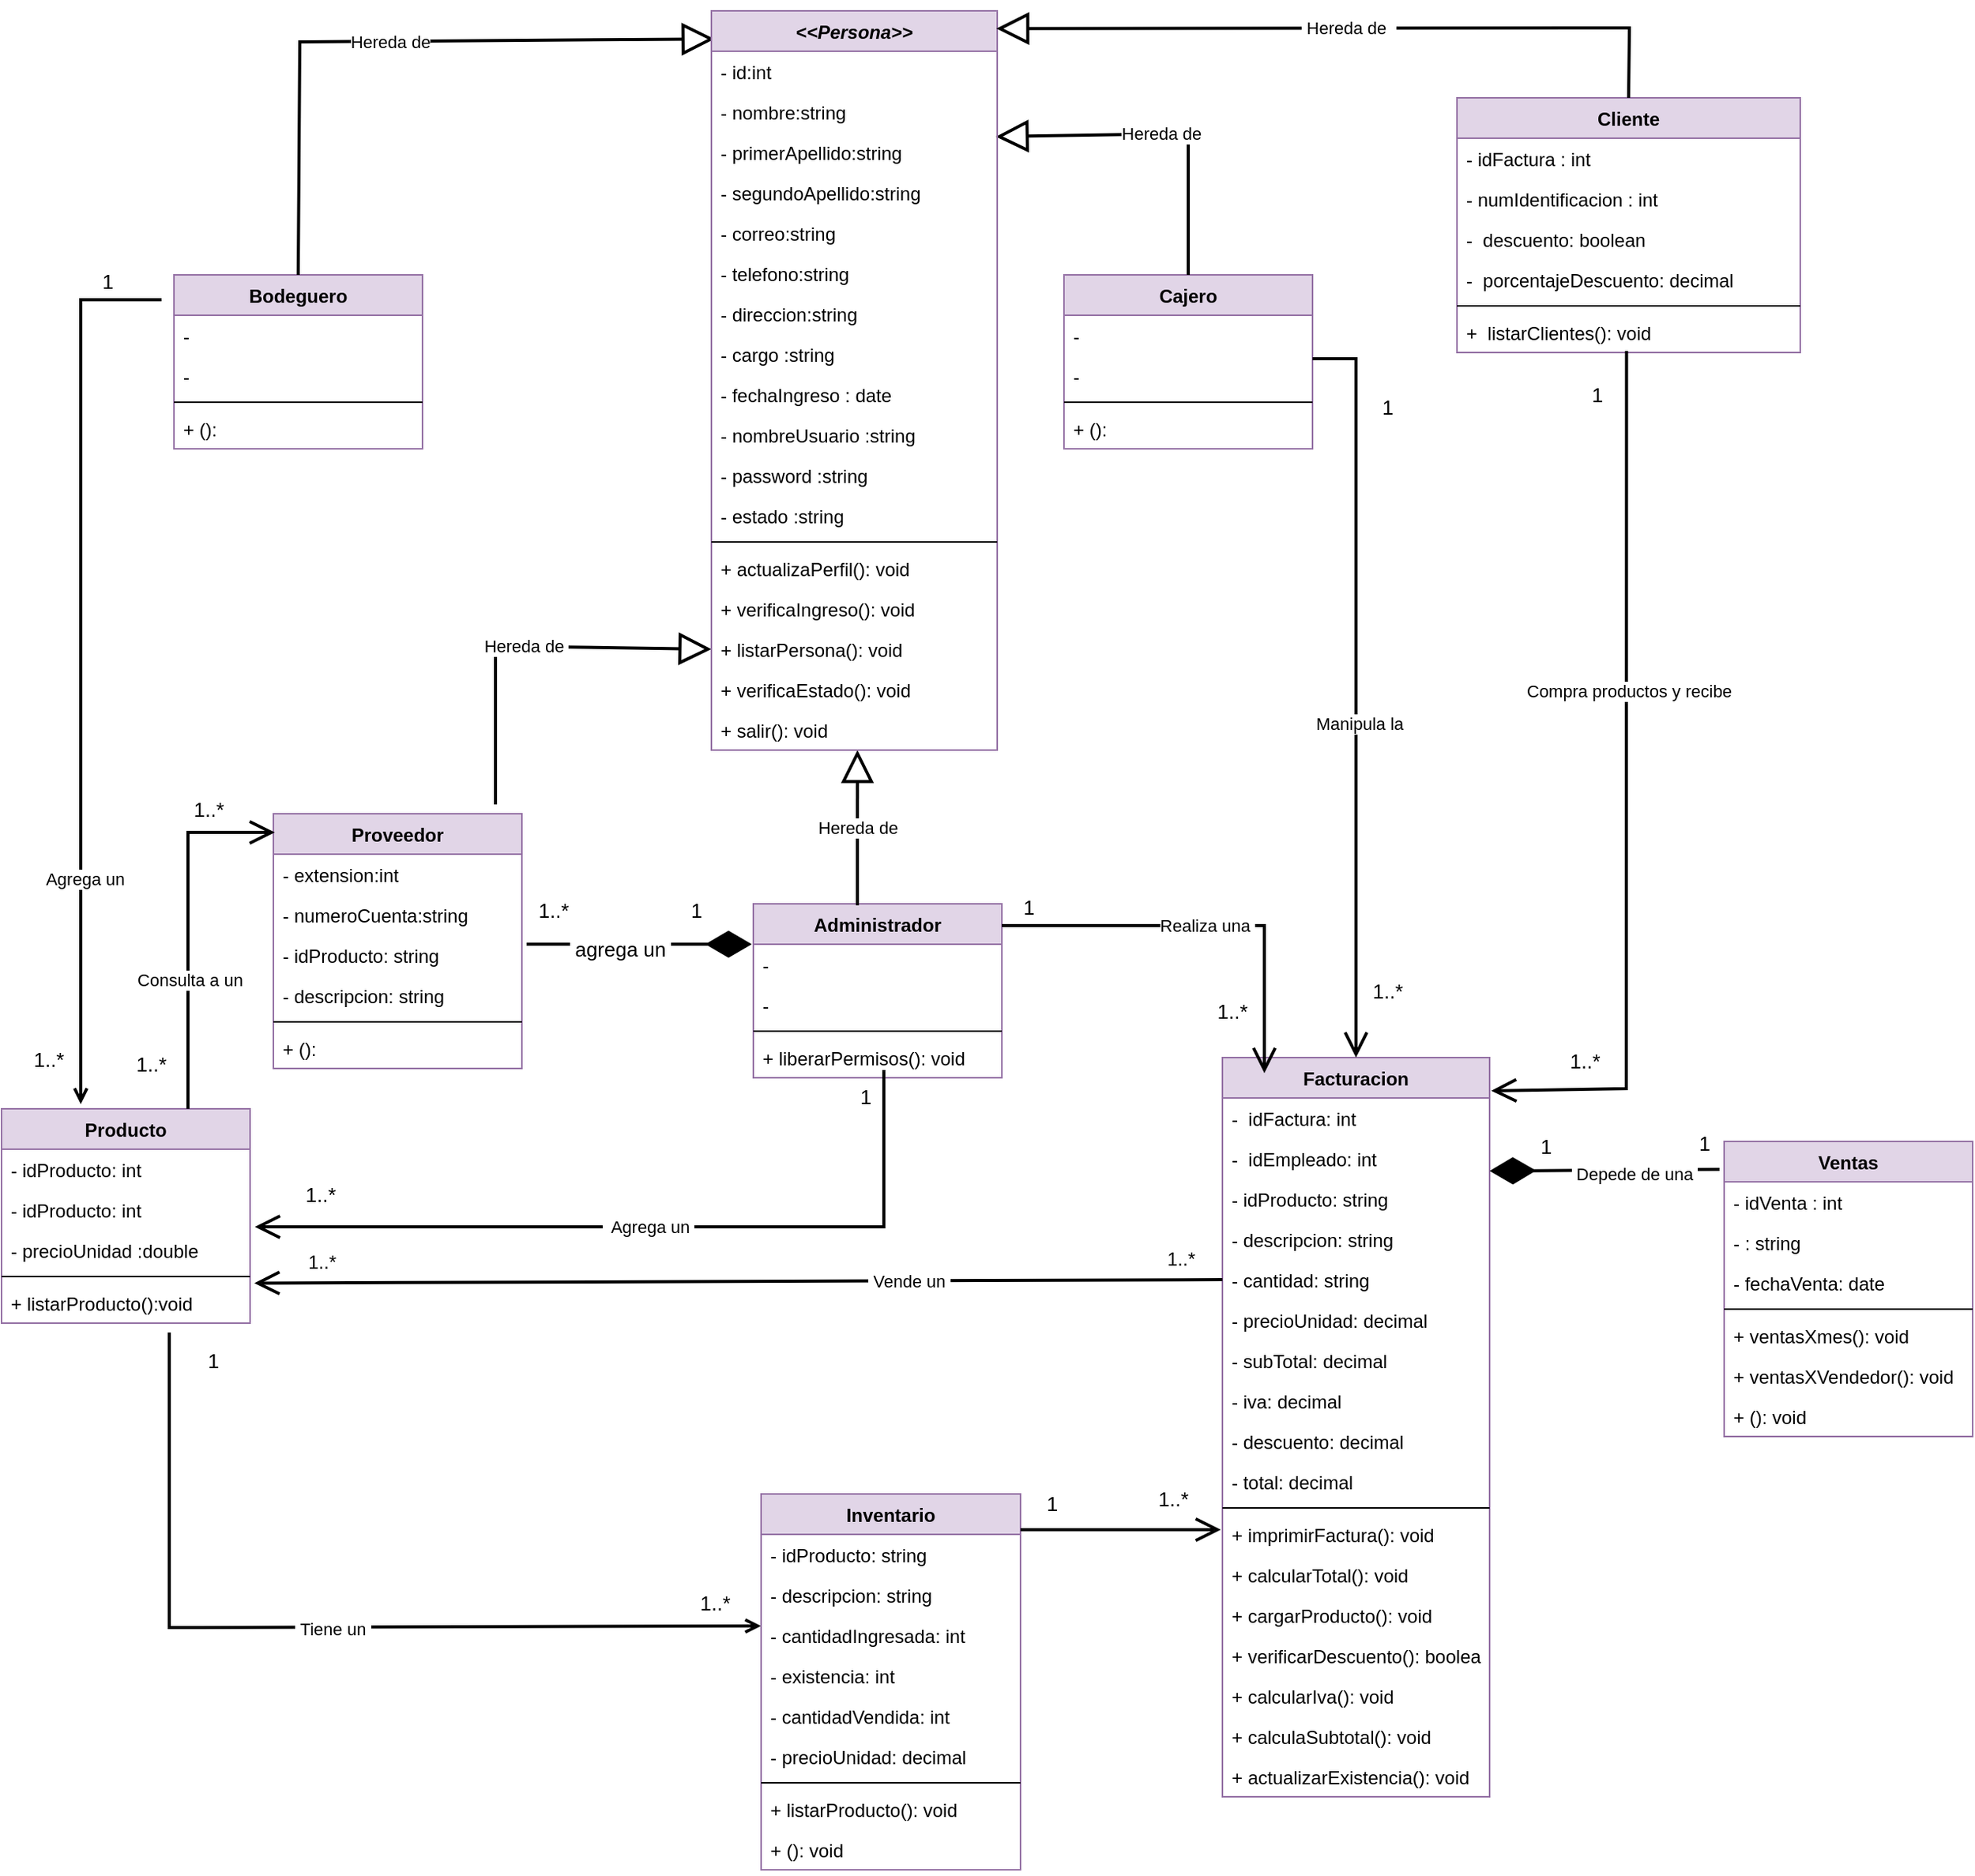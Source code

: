 <mxfile version="16.5.1" type="device"><diagram id="FFH3r1vvL4iTGyfPslKq" name="Página-1"><mxGraphModel dx="1902" dy="865" grid="0" gridSize="10" guides="1" tooltips="1" connect="1" arrows="1" fold="1" page="0" pageScale="1" pageWidth="827" pageHeight="1169" math="0" shadow="0"><root><mxCell id="0"/><mxCell id="1" parent="0"/><mxCell id="gXHz3X3DyjCWjIOS8Pkx-8" value="Bodeguero" style="swimlane;fontStyle=1;align=center;verticalAlign=top;childLayout=stackLayout;horizontal=1;startSize=26;horizontalStack=0;resizeParent=1;resizeParentMax=0;resizeLast=0;collapsible=1;marginBottom=0;fillColor=#e1d5e7;strokeColor=#9673a6;" parent="1" vertex="1"><mxGeometry x="-334" y="423" width="160" height="112" as="geometry"/></mxCell><mxCell id="gXHz3X3DyjCWjIOS8Pkx-9" value="- " style="text;strokeColor=none;fillColor=none;align=left;verticalAlign=top;spacingLeft=4;spacingRight=4;overflow=hidden;rotatable=0;points=[[0,0.5],[1,0.5]];portConstraint=eastwest;" parent="gXHz3X3DyjCWjIOS8Pkx-8" vertex="1"><mxGeometry y="26" width="160" height="26" as="geometry"/></mxCell><mxCell id="gXHz3X3DyjCWjIOS8Pkx-10" value="- " style="text;strokeColor=none;fillColor=none;align=left;verticalAlign=top;spacingLeft=4;spacingRight=4;overflow=hidden;rotatable=0;points=[[0,0.5],[1,0.5]];portConstraint=eastwest;" parent="gXHz3X3DyjCWjIOS8Pkx-8" vertex="1"><mxGeometry y="52" width="160" height="26" as="geometry"/></mxCell><mxCell id="gXHz3X3DyjCWjIOS8Pkx-13" value="" style="line;strokeWidth=1;fillColor=none;align=left;verticalAlign=middle;spacingTop=-1;spacingLeft=3;spacingRight=3;rotatable=0;labelPosition=right;points=[];portConstraint=eastwest;" parent="gXHz3X3DyjCWjIOS8Pkx-8" vertex="1"><mxGeometry y="78" width="160" height="8" as="geometry"/></mxCell><mxCell id="gXHz3X3DyjCWjIOS8Pkx-14" value="+ (): " style="text;strokeColor=none;fillColor=none;align=left;verticalAlign=top;spacingLeft=4;spacingRight=4;overflow=hidden;rotatable=0;points=[[0,0.5],[1,0.5]];portConstraint=eastwest;" parent="gXHz3X3DyjCWjIOS8Pkx-8" vertex="1"><mxGeometry y="86" width="160" height="26" as="geometry"/></mxCell><mxCell id="gXHz3X3DyjCWjIOS8Pkx-15" value="Administrador" style="swimlane;fontStyle=1;align=center;verticalAlign=top;childLayout=stackLayout;horizontal=1;startSize=26;horizontalStack=0;resizeParent=1;resizeParentMax=0;resizeLast=0;collapsible=1;marginBottom=0;fillColor=#e1d5e7;strokeColor=#9673a6;" parent="1" vertex="1"><mxGeometry x="39" y="828" width="160" height="112" as="geometry"/></mxCell><mxCell id="gXHz3X3DyjCWjIOS8Pkx-16" value="- " style="text;strokeColor=none;fillColor=none;align=left;verticalAlign=top;spacingLeft=4;spacingRight=4;overflow=hidden;rotatable=0;points=[[0,0.5],[1,0.5]];portConstraint=eastwest;" parent="gXHz3X3DyjCWjIOS8Pkx-15" vertex="1"><mxGeometry y="26" width="160" height="26" as="geometry"/></mxCell><mxCell id="gXHz3X3DyjCWjIOS8Pkx-17" value="- " style="text;strokeColor=none;fillColor=none;align=left;verticalAlign=top;spacingLeft=4;spacingRight=4;overflow=hidden;rotatable=0;points=[[0,0.5],[1,0.5]];portConstraint=eastwest;" parent="gXHz3X3DyjCWjIOS8Pkx-15" vertex="1"><mxGeometry y="52" width="160" height="26" as="geometry"/></mxCell><mxCell id="gXHz3X3DyjCWjIOS8Pkx-20" value="" style="line;strokeWidth=1;fillColor=none;align=left;verticalAlign=middle;spacingTop=-1;spacingLeft=3;spacingRight=3;rotatable=0;labelPosition=right;points=[];portConstraint=eastwest;" parent="gXHz3X3DyjCWjIOS8Pkx-15" vertex="1"><mxGeometry y="78" width="160" height="8" as="geometry"/></mxCell><mxCell id="gXHz3X3DyjCWjIOS8Pkx-96" value="+ liberarPermisos(): void" style="text;strokeColor=none;fillColor=none;align=left;verticalAlign=top;spacingLeft=4;spacingRight=4;overflow=hidden;rotatable=0;points=[[0,0.5],[1,0.5]];portConstraint=eastwest;" parent="gXHz3X3DyjCWjIOS8Pkx-15" vertex="1"><mxGeometry y="86" width="160" height="26" as="geometry"/></mxCell><mxCell id="gXHz3X3DyjCWjIOS8Pkx-22" value="Cajero" style="swimlane;fontStyle=1;align=center;verticalAlign=top;childLayout=stackLayout;horizontal=1;startSize=26;horizontalStack=0;resizeParent=1;resizeParentMax=0;resizeLast=0;collapsible=1;marginBottom=0;fillColor=#e1d5e7;strokeColor=#9673a6;" parent="1" vertex="1"><mxGeometry x="239" y="423" width="160" height="112" as="geometry"/></mxCell><mxCell id="gXHz3X3DyjCWjIOS8Pkx-23" value="- " style="text;strokeColor=none;fillColor=none;align=left;verticalAlign=top;spacingLeft=4;spacingRight=4;overflow=hidden;rotatable=0;points=[[0,0.5],[1,0.5]];portConstraint=eastwest;" parent="gXHz3X3DyjCWjIOS8Pkx-22" vertex="1"><mxGeometry y="26" width="160" height="26" as="geometry"/></mxCell><mxCell id="gXHz3X3DyjCWjIOS8Pkx-24" value="- " style="text;strokeColor=none;fillColor=none;align=left;verticalAlign=top;spacingLeft=4;spacingRight=4;overflow=hidden;rotatable=0;points=[[0,0.5],[1,0.5]];portConstraint=eastwest;" parent="gXHz3X3DyjCWjIOS8Pkx-22" vertex="1"><mxGeometry y="52" width="160" height="26" as="geometry"/></mxCell><mxCell id="gXHz3X3DyjCWjIOS8Pkx-27" value="" style="line;strokeWidth=1;fillColor=none;align=left;verticalAlign=middle;spacingTop=-1;spacingLeft=3;spacingRight=3;rotatable=0;labelPosition=right;points=[];portConstraint=eastwest;" parent="gXHz3X3DyjCWjIOS8Pkx-22" vertex="1"><mxGeometry y="78" width="160" height="8" as="geometry"/></mxCell><mxCell id="gXHz3X3DyjCWjIOS8Pkx-28" value="+ (): " style="text;strokeColor=none;fillColor=none;align=left;verticalAlign=top;spacingLeft=4;spacingRight=4;overflow=hidden;rotatable=0;points=[[0,0.5],[1,0.5]];portConstraint=eastwest;" parent="gXHz3X3DyjCWjIOS8Pkx-22" vertex="1"><mxGeometry y="86" width="160" height="26" as="geometry"/></mxCell><mxCell id="gXHz3X3DyjCWjIOS8Pkx-29" value="Hereda de&amp;nbsp;" style="endArrow=block;endSize=16;endFill=0;html=1;rounded=0;exitX=0.5;exitY=0;exitDx=0;exitDy=0;entryX=0.995;entryY=1.115;entryDx=0;entryDy=0;entryPerimeter=0;strokeWidth=2;" parent="1" source="gXHz3X3DyjCWjIOS8Pkx-22" target="gXHz3X3DyjCWjIOS8Pkx-7" edge="1"><mxGeometry width="160" relative="1" as="geometry"><mxPoint x="341" y="523" as="sourcePoint"/><mxPoint x="501" y="523" as="targetPoint"/><Array as="points"><mxPoint x="319" y="332"/></Array></mxGeometry></mxCell><mxCell id="gXHz3X3DyjCWjIOS8Pkx-30" value="Hereda de" style="endArrow=block;endSize=16;endFill=0;html=1;rounded=0;entryX=0.011;entryY=0.038;entryDx=0;entryDy=0;entryPerimeter=0;strokeWidth=2;exitX=0.5;exitY=0;exitDx=0;exitDy=0;" parent="1" source="gXHz3X3DyjCWjIOS8Pkx-8" target="gXHz3X3DyjCWjIOS8Pkx-1" edge="1"><mxGeometry width="160" relative="1" as="geometry"><mxPoint x="-253" y="405" as="sourcePoint"/><mxPoint x="-133" y="424" as="targetPoint"/><Array as="points"><mxPoint x="-253" y="273"/></Array></mxGeometry></mxCell><mxCell id="gXHz3X3DyjCWjIOS8Pkx-31" value="Hereda de" style="endArrow=block;endSize=16;endFill=0;html=1;rounded=0;entryX=0.511;entryY=1;entryDx=0;entryDy=0;entryPerimeter=0;strokeWidth=2;" parent="1" target="gXHz3X3DyjCWjIOS8Pkx-90" edge="1"><mxGeometry width="160" relative="1" as="geometry"><mxPoint x="106" y="829" as="sourcePoint"/><mxPoint x="-49" y="973" as="targetPoint"/></mxGeometry></mxCell><mxCell id="ANuJKvQNFrQH6Ms_IV8l-5" style="edgeStyle=none;rounded=0;orthogonalLoop=1;jettySize=auto;html=1;endArrow=open;endFill=0;strokeWidth=2;" parent="1" edge="1"><mxGeometry relative="1" as="geometry"><mxPoint x="-342" y="439" as="sourcePoint"/><mxPoint x="-394" y="957" as="targetPoint"/><Array as="points"><mxPoint x="-394" y="439"/></Array></mxGeometry></mxCell><mxCell id="ANuJKvQNFrQH6Ms_IV8l-25" value="Agrega un&amp;nbsp;" style="edgeLabel;html=1;align=center;verticalAlign=middle;resizable=0;points=[];" parent="ANuJKvQNFrQH6Ms_IV8l-5" vertex="1" connectable="0"><mxGeometry x="0.495" y="4" relative="1" as="geometry"><mxPoint y="-1" as="offset"/></mxGeometry></mxCell><mxCell id="gXHz3X3DyjCWjIOS8Pkx-33" value="Producto" style="swimlane;fontStyle=1;align=center;verticalAlign=top;childLayout=stackLayout;horizontal=1;startSize=26;horizontalStack=0;resizeParent=1;resizeParentMax=0;resizeLast=0;collapsible=1;marginBottom=0;fillColor=#e1d5e7;strokeColor=#9673a6;" parent="1" vertex="1"><mxGeometry x="-445" y="960" width="160" height="138" as="geometry"/></mxCell><mxCell id="K9OTRfxEa0LPfSO1jCRC-54" value="- idProducto: int " style="text;strokeColor=none;fillColor=none;align=left;verticalAlign=top;spacingLeft=4;spacingRight=4;overflow=hidden;rotatable=0;points=[[0,0.5],[1,0.5]];portConstraint=eastwest;" parent="gXHz3X3DyjCWjIOS8Pkx-33" vertex="1"><mxGeometry y="26" width="160" height="26" as="geometry"/></mxCell><mxCell id="gXHz3X3DyjCWjIOS8Pkx-34" value="- idProducto: int " style="text;strokeColor=none;fillColor=none;align=left;verticalAlign=top;spacingLeft=4;spacingRight=4;overflow=hidden;rotatable=0;points=[[0,0.5],[1,0.5]];portConstraint=eastwest;" parent="gXHz3X3DyjCWjIOS8Pkx-33" vertex="1"><mxGeometry y="52" width="160" height="26" as="geometry"/></mxCell><mxCell id="gXHz3X3DyjCWjIOS8Pkx-35" value="- precioUnidad :double" style="text;strokeColor=none;fillColor=none;align=left;verticalAlign=top;spacingLeft=4;spacingRight=4;overflow=hidden;rotatable=0;points=[[0,0.5],[1,0.5]];portConstraint=eastwest;" parent="gXHz3X3DyjCWjIOS8Pkx-33" vertex="1"><mxGeometry y="78" width="160" height="26" as="geometry"/></mxCell><mxCell id="gXHz3X3DyjCWjIOS8Pkx-38" value="" style="line;strokeWidth=1;fillColor=none;align=left;verticalAlign=middle;spacingTop=-1;spacingLeft=3;spacingRight=3;rotatable=0;labelPosition=right;points=[];portConstraint=eastwest;" parent="gXHz3X3DyjCWjIOS8Pkx-33" vertex="1"><mxGeometry y="104" width="160" height="8" as="geometry"/></mxCell><mxCell id="gXHz3X3DyjCWjIOS8Pkx-39" value="+ listarProducto():void " style="text;strokeColor=none;fillColor=none;align=left;verticalAlign=top;spacingLeft=4;spacingRight=4;overflow=hidden;rotatable=0;points=[[0,0.5],[1,0.5]];portConstraint=eastwest;" parent="gXHz3X3DyjCWjIOS8Pkx-33" vertex="1"><mxGeometry y="112" width="160" height="26" as="geometry"/></mxCell><mxCell id="ANuJKvQNFrQH6Ms_IV8l-11" style="edgeStyle=none;rounded=0;orthogonalLoop=1;jettySize=auto;html=1;entryX=0;entryY=0.269;entryDx=0;entryDy=0;entryPerimeter=0;endArrow=open;endFill=0;strokeWidth=2;exitX=0.675;exitY=1.231;exitDx=0;exitDy=0;exitPerimeter=0;" parent="1" source="gXHz3X3DyjCWjIOS8Pkx-39" target="gXHz3X3DyjCWjIOS8Pkx-102" edge="1"><mxGeometry relative="1" as="geometry"><mxPoint x="61" y="1276" as="sourcePoint"/><Array as="points"><mxPoint x="-337" y="1294"/></Array></mxGeometry></mxCell><mxCell id="IlcRyWEbtERgQRkye3hm-11" value="&amp;nbsp;Tiene un&amp;nbsp;" style="edgeLabel;html=1;align=center;verticalAlign=middle;resizable=0;points=[];" parent="ANuJKvQNFrQH6Ms_IV8l-11" vertex="1" connectable="0"><mxGeometry x="0.032" y="-1" relative="1" as="geometry"><mxPoint as="offset"/></mxGeometry></mxCell><mxCell id="gXHz3X3DyjCWjIOS8Pkx-68" value="Inventario" style="swimlane;fontStyle=1;align=center;verticalAlign=top;childLayout=stackLayout;horizontal=1;startSize=26;horizontalStack=0;resizeParent=1;resizeParentMax=0;resizeLast=0;collapsible=1;marginBottom=0;fillColor=#e1d5e7;strokeColor=#9673a6;" parent="1" vertex="1"><mxGeometry x="44" y="1208" width="167" height="242" as="geometry"/></mxCell><mxCell id="gXHz3X3DyjCWjIOS8Pkx-69" value="- idProducto: string" style="text;strokeColor=none;fillColor=none;align=left;verticalAlign=top;spacingLeft=4;spacingRight=4;overflow=hidden;rotatable=0;points=[[0,0.5],[1,0.5]];portConstraint=eastwest;" parent="gXHz3X3DyjCWjIOS8Pkx-68" vertex="1"><mxGeometry y="26" width="167" height="26" as="geometry"/></mxCell><mxCell id="IlcRyWEbtERgQRkye3hm-8" value="- descripcion: string" style="text;strokeColor=none;fillColor=none;align=left;verticalAlign=top;spacingLeft=4;spacingRight=4;overflow=hidden;rotatable=0;points=[[0,0.5],[1,0.5]];portConstraint=eastwest;" parent="gXHz3X3DyjCWjIOS8Pkx-68" vertex="1"><mxGeometry y="52" width="167" height="26" as="geometry"/></mxCell><mxCell id="gXHz3X3DyjCWjIOS8Pkx-102" value="- cantidadIngresada: int" style="text;strokeColor=none;fillColor=none;align=left;verticalAlign=top;spacingLeft=4;spacingRight=4;overflow=hidden;rotatable=0;points=[[0,0.5],[1,0.5]];portConstraint=eastwest;" parent="gXHz3X3DyjCWjIOS8Pkx-68" vertex="1"><mxGeometry y="78" width="167" height="26" as="geometry"/></mxCell><mxCell id="IlcRyWEbtERgQRkye3hm-9" value="- existencia: int" style="text;strokeColor=none;fillColor=none;align=left;verticalAlign=top;spacingLeft=4;spacingRight=4;overflow=hidden;rotatable=0;points=[[0,0.5],[1,0.5]];portConstraint=eastwest;" parent="gXHz3X3DyjCWjIOS8Pkx-68" vertex="1"><mxGeometry y="104" width="167" height="26" as="geometry"/></mxCell><mxCell id="K9OTRfxEa0LPfSO1jCRC-49" value="- cantidadVendida: int" style="text;strokeColor=none;fillColor=none;align=left;verticalAlign=top;spacingLeft=4;spacingRight=4;overflow=hidden;rotatable=0;points=[[0,0.5],[1,0.5]];portConstraint=eastwest;" parent="gXHz3X3DyjCWjIOS8Pkx-68" vertex="1"><mxGeometry y="130" width="167" height="26" as="geometry"/></mxCell><mxCell id="gXHz3X3DyjCWjIOS8Pkx-103" value="- precioUnidad: decimal" style="text;strokeColor=none;fillColor=none;align=left;verticalAlign=top;spacingLeft=4;spacingRight=4;overflow=hidden;rotatable=0;points=[[0,0.5],[1,0.5]];portConstraint=eastwest;" parent="gXHz3X3DyjCWjIOS8Pkx-68" vertex="1"><mxGeometry y="156" width="167" height="26" as="geometry"/></mxCell><mxCell id="gXHz3X3DyjCWjIOS8Pkx-70" value="" style="line;strokeWidth=1;fillColor=none;align=left;verticalAlign=middle;spacingTop=-1;spacingLeft=3;spacingRight=3;rotatable=0;labelPosition=right;points=[];portConstraint=eastwest;" parent="gXHz3X3DyjCWjIOS8Pkx-68" vertex="1"><mxGeometry y="182" width="167" height="8" as="geometry"/></mxCell><mxCell id="Mf-s6k37m02a-WzaDtM_-4" value="+ listarProducto(): void " style="text;strokeColor=none;fillColor=none;align=left;verticalAlign=top;spacingLeft=4;spacingRight=4;overflow=hidden;rotatable=0;points=[[0,0.5],[1,0.5]];portConstraint=eastwest;" parent="gXHz3X3DyjCWjIOS8Pkx-68" vertex="1"><mxGeometry y="190" width="167" height="26" as="geometry"/></mxCell><mxCell id="gXHz3X3DyjCWjIOS8Pkx-71" value="+ (): void " style="text;strokeColor=none;fillColor=none;align=left;verticalAlign=top;spacingLeft=4;spacingRight=4;overflow=hidden;rotatable=0;points=[[0,0.5],[1,0.5]];portConstraint=eastwest;" parent="gXHz3X3DyjCWjIOS8Pkx-68" vertex="1"><mxGeometry y="216" width="167" height="26" as="geometry"/></mxCell><mxCell id="gXHz3X3DyjCWjIOS8Pkx-72" value="Facturacion" style="swimlane;fontStyle=1;align=center;verticalAlign=top;childLayout=stackLayout;horizontal=1;startSize=26;horizontalStack=0;resizeParent=1;resizeParentMax=0;resizeLast=0;collapsible=1;marginBottom=0;fillColor=#e1d5e7;strokeColor=#9673a6;" parent="1" vertex="1"><mxGeometry x="341" y="927" width="172" height="476" as="geometry"/></mxCell><mxCell id="K9OTRfxEa0LPfSO1jCRC-53" value="-  idFactura: int" style="text;strokeColor=none;fillColor=none;align=left;verticalAlign=top;spacingLeft=4;spacingRight=4;overflow=hidden;rotatable=0;points=[[0,0.5],[1,0.5]];portConstraint=eastwest;" parent="gXHz3X3DyjCWjIOS8Pkx-72" vertex="1"><mxGeometry y="26" width="172" height="26" as="geometry"/></mxCell><mxCell id="gXHz3X3DyjCWjIOS8Pkx-73" value="-  idEmpleado: int" style="text;strokeColor=none;fillColor=none;align=left;verticalAlign=top;spacingLeft=4;spacingRight=4;overflow=hidden;rotatable=0;points=[[0,0.5],[1,0.5]];portConstraint=eastwest;" parent="gXHz3X3DyjCWjIOS8Pkx-72" vertex="1"><mxGeometry y="52" width="172" height="26" as="geometry"/></mxCell><mxCell id="ANuJKvQNFrQH6Ms_IV8l-50" value="- idProducto: string" style="text;strokeColor=none;fillColor=none;align=left;verticalAlign=top;spacingLeft=4;spacingRight=4;overflow=hidden;rotatable=0;points=[[0,0.5],[1,0.5]];portConstraint=eastwest;" parent="gXHz3X3DyjCWjIOS8Pkx-72" vertex="1"><mxGeometry y="78" width="172" height="26" as="geometry"/></mxCell><mxCell id="ANuJKvQNFrQH6Ms_IV8l-51" value="- descripcion: string" style="text;strokeColor=none;fillColor=none;align=left;verticalAlign=top;spacingLeft=4;spacingRight=4;overflow=hidden;rotatable=0;points=[[0,0.5],[1,0.5]];portConstraint=eastwest;" parent="gXHz3X3DyjCWjIOS8Pkx-72" vertex="1"><mxGeometry y="104" width="172" height="26" as="geometry"/></mxCell><mxCell id="K9OTRfxEa0LPfSO1jCRC-39" value="- cantidad: string" style="text;strokeColor=none;fillColor=none;align=left;verticalAlign=top;spacingLeft=4;spacingRight=4;overflow=hidden;rotatable=0;points=[[0,0.5],[1,0.5]];portConstraint=eastwest;" parent="gXHz3X3DyjCWjIOS8Pkx-72" vertex="1"><mxGeometry y="130" width="172" height="26" as="geometry"/></mxCell><mxCell id="K9OTRfxEa0LPfSO1jCRC-48" value="- precioUnidad: decimal" style="text;strokeColor=none;fillColor=none;align=left;verticalAlign=top;spacingLeft=4;spacingRight=4;overflow=hidden;rotatable=0;points=[[0,0.5],[1,0.5]];portConstraint=eastwest;" parent="gXHz3X3DyjCWjIOS8Pkx-72" vertex="1"><mxGeometry y="156" width="172" height="26" as="geometry"/></mxCell><mxCell id="K9OTRfxEa0LPfSO1jCRC-51" value="- subTotal: decimal" style="text;strokeColor=none;fillColor=none;align=left;verticalAlign=top;spacingLeft=4;spacingRight=4;overflow=hidden;rotatable=0;points=[[0,0.5],[1,0.5]];portConstraint=eastwest;" parent="gXHz3X3DyjCWjIOS8Pkx-72" vertex="1"><mxGeometry y="182" width="172" height="26" as="geometry"/></mxCell><mxCell id="K9OTRfxEa0LPfSO1jCRC-52" value="- iva: decimal" style="text;strokeColor=none;fillColor=none;align=left;verticalAlign=top;spacingLeft=4;spacingRight=4;overflow=hidden;rotatable=0;points=[[0,0.5],[1,0.5]];portConstraint=eastwest;" parent="gXHz3X3DyjCWjIOS8Pkx-72" vertex="1"><mxGeometry y="208" width="172" height="26" as="geometry"/></mxCell><mxCell id="IlcRyWEbtERgQRkye3hm-1" value="- descuento: decimal" style="text;strokeColor=none;fillColor=none;align=left;verticalAlign=top;spacingLeft=4;spacingRight=4;overflow=hidden;rotatable=0;points=[[0,0.5],[1,0.5]];portConstraint=eastwest;" parent="gXHz3X3DyjCWjIOS8Pkx-72" vertex="1"><mxGeometry y="234" width="172" height="26" as="geometry"/></mxCell><mxCell id="K9OTRfxEa0LPfSO1jCRC-50" value="- total: decimal" style="text;strokeColor=none;fillColor=none;align=left;verticalAlign=top;spacingLeft=4;spacingRight=4;overflow=hidden;rotatable=0;points=[[0,0.5],[1,0.5]];portConstraint=eastwest;" parent="gXHz3X3DyjCWjIOS8Pkx-72" vertex="1"><mxGeometry y="260" width="172" height="26" as="geometry"/></mxCell><mxCell id="gXHz3X3DyjCWjIOS8Pkx-74" value="" style="line;strokeWidth=1;fillColor=none;align=left;verticalAlign=middle;spacingTop=-1;spacingLeft=3;spacingRight=3;rotatable=0;labelPosition=right;points=[];portConstraint=eastwest;" parent="gXHz3X3DyjCWjIOS8Pkx-72" vertex="1"><mxGeometry y="286" width="172" height="8" as="geometry"/></mxCell><mxCell id="gXHz3X3DyjCWjIOS8Pkx-75" value="+ imprimirFactura(): void" style="text;strokeColor=none;fillColor=none;align=left;verticalAlign=top;spacingLeft=4;spacingRight=4;overflow=hidden;rotatable=0;points=[[0,0.5],[1,0.5]];portConstraint=eastwest;" parent="gXHz3X3DyjCWjIOS8Pkx-72" vertex="1"><mxGeometry y="294" width="172" height="26" as="geometry"/></mxCell><mxCell id="K9OTRfxEa0LPfSO1jCRC-24" value="+ calcularTotal(): void" style="text;strokeColor=none;fillColor=none;align=left;verticalAlign=top;spacingLeft=4;spacingRight=4;overflow=hidden;rotatable=0;points=[[0,0.5],[1,0.5]];portConstraint=eastwest;" parent="gXHz3X3DyjCWjIOS8Pkx-72" vertex="1"><mxGeometry y="320" width="172" height="26" as="geometry"/></mxCell><mxCell id="K9OTRfxEa0LPfSO1jCRC-19" value="+ cargarProducto(): void" style="text;strokeColor=none;fillColor=none;align=left;verticalAlign=top;spacingLeft=4;spacingRight=4;overflow=hidden;rotatable=0;points=[[0,0.5],[1,0.5]];portConstraint=eastwest;" parent="gXHz3X3DyjCWjIOS8Pkx-72" vertex="1"><mxGeometry y="346" width="172" height="26" as="geometry"/></mxCell><mxCell id="K9OTRfxEa0LPfSO1jCRC-45" value="+ verificarDescuento(): boolean" style="text;strokeColor=none;fillColor=none;align=left;verticalAlign=top;spacingLeft=4;spacingRight=4;overflow=hidden;rotatable=0;points=[[0,0.5],[1,0.5]];portConstraint=eastwest;" parent="gXHz3X3DyjCWjIOS8Pkx-72" vertex="1"><mxGeometry y="372" width="172" height="26" as="geometry"/></mxCell><mxCell id="Mf-s6k37m02a-WzaDtM_-2" value="+ calcularIva(): void" style="text;strokeColor=none;fillColor=none;align=left;verticalAlign=top;spacingLeft=4;spacingRight=4;overflow=hidden;rotatable=0;points=[[0,0.5],[1,0.5]];portConstraint=eastwest;" parent="gXHz3X3DyjCWjIOS8Pkx-72" vertex="1"><mxGeometry y="398" width="172" height="26" as="geometry"/></mxCell><mxCell id="Mf-s6k37m02a-WzaDtM_-3" value="+ calculaSubtotal(): void" style="text;strokeColor=none;fillColor=none;align=left;verticalAlign=top;spacingLeft=4;spacingRight=4;overflow=hidden;rotatable=0;points=[[0,0.5],[1,0.5]];portConstraint=eastwest;" parent="gXHz3X3DyjCWjIOS8Pkx-72" vertex="1"><mxGeometry y="424" width="172" height="26" as="geometry"/></mxCell><mxCell id="IlcRyWEbtERgQRkye3hm-2" value="+ actualizarExistencia(): void" style="text;strokeColor=none;fillColor=none;align=left;verticalAlign=top;spacingLeft=4;spacingRight=4;overflow=hidden;rotatable=0;points=[[0,0.5],[1,0.5]];portConstraint=eastwest;" parent="gXHz3X3DyjCWjIOS8Pkx-72" vertex="1"><mxGeometry y="450" width="172" height="26" as="geometry"/></mxCell><mxCell id="gXHz3X3DyjCWjIOS8Pkx-76" value="Proveedor" style="swimlane;fontStyle=1;align=center;verticalAlign=top;childLayout=stackLayout;horizontal=1;startSize=26;horizontalStack=0;resizeParent=1;resizeParentMax=0;resizeLast=0;collapsible=1;marginBottom=0;fillColor=#e1d5e7;strokeColor=#9673a6;" parent="1" vertex="1"><mxGeometry x="-270" y="770" width="160" height="164" as="geometry"/></mxCell><mxCell id="gXHz3X3DyjCWjIOS8Pkx-93" value="- extension:int " style="text;strokeColor=none;fillColor=none;align=left;verticalAlign=top;spacingLeft=4;spacingRight=4;overflow=hidden;rotatable=0;points=[[0,0.5],[1,0.5]];portConstraint=eastwest;" parent="gXHz3X3DyjCWjIOS8Pkx-76" vertex="1"><mxGeometry y="26" width="160" height="26" as="geometry"/></mxCell><mxCell id="gXHz3X3DyjCWjIOS8Pkx-94" value="- numeroCuenta:string " style="text;strokeColor=none;fillColor=none;align=left;verticalAlign=top;spacingLeft=4;spacingRight=4;overflow=hidden;rotatable=0;points=[[0,0.5],[1,0.5]];portConstraint=eastwest;" parent="gXHz3X3DyjCWjIOS8Pkx-76" vertex="1"><mxGeometry y="52" width="160" height="26" as="geometry"/></mxCell><mxCell id="gXHz3X3DyjCWjIOS8Pkx-95" value="- idProducto: string " style="text;strokeColor=none;fillColor=none;align=left;verticalAlign=top;spacingLeft=4;spacingRight=4;overflow=hidden;rotatable=0;points=[[0,0.5],[1,0.5]];portConstraint=eastwest;" parent="gXHz3X3DyjCWjIOS8Pkx-76" vertex="1"><mxGeometry y="78" width="160" height="26" as="geometry"/></mxCell><mxCell id="ANuJKvQNFrQH6Ms_IV8l-9" value="- descripcion: string " style="text;strokeColor=none;fillColor=none;align=left;verticalAlign=top;spacingLeft=4;spacingRight=4;overflow=hidden;rotatable=0;points=[[0,0.5],[1,0.5]];portConstraint=eastwest;" parent="gXHz3X3DyjCWjIOS8Pkx-76" vertex="1"><mxGeometry y="104" width="160" height="26" as="geometry"/></mxCell><mxCell id="gXHz3X3DyjCWjIOS8Pkx-78" value="" style="line;strokeWidth=1;fillColor=none;align=left;verticalAlign=middle;spacingTop=-1;spacingLeft=3;spacingRight=3;rotatable=0;labelPosition=right;points=[];portConstraint=eastwest;" parent="gXHz3X3DyjCWjIOS8Pkx-76" vertex="1"><mxGeometry y="130" width="160" height="8" as="geometry"/></mxCell><mxCell id="ANuJKvQNFrQH6Ms_IV8l-65" value="+ ():" style="text;strokeColor=none;fillColor=none;align=left;verticalAlign=top;spacingLeft=4;spacingRight=4;overflow=hidden;rotatable=0;points=[[0,0.5],[1,0.5]];portConstraint=eastwest;" parent="gXHz3X3DyjCWjIOS8Pkx-76" vertex="1"><mxGeometry y="138" width="160" height="26" as="geometry"/></mxCell><mxCell id="gXHz3X3DyjCWjIOS8Pkx-97" value="" style="endArrow=diamondThin;endFill=1;endSize=24;html=1;rounded=0;fontSize=13;strokeWidth=2;exitX=1.019;exitY=0.231;exitDx=0;exitDy=0;exitPerimeter=0;" parent="1" source="gXHz3X3DyjCWjIOS8Pkx-95" edge="1"><mxGeometry width="160" relative="1" as="geometry"><mxPoint x="153" y="860" as="sourcePoint"/><mxPoint x="38" y="854" as="targetPoint"/><Array as="points"/></mxGeometry></mxCell><mxCell id="IlcRyWEbtERgQRkye3hm-28" value="&amp;nbsp;agrega un&amp;nbsp;" style="edgeLabel;html=1;align=center;verticalAlign=middle;resizable=0;points=[];fontSize=13;" parent="gXHz3X3DyjCWjIOS8Pkx-97" vertex="1" connectable="0"><mxGeometry x="-0.177" y="-3" relative="1" as="geometry"><mxPoint as="offset"/></mxGeometry></mxCell><mxCell id="ANuJKvQNFrQH6Ms_IV8l-22" value="" style="endArrow=open;endFill=1;endSize=12;html=1;rounded=0;strokeWidth=2;entryX=1.017;entryY=1.028;entryDx=0;entryDy=0;entryPerimeter=0;exitX=0;exitY=0.5;exitDx=0;exitDy=0;" parent="1" source="K9OTRfxEa0LPfSO1jCRC-39" target="gXHz3X3DyjCWjIOS8Pkx-38" edge="1"><mxGeometry width="160" relative="1" as="geometry"><mxPoint x="340" y="1099" as="sourcePoint"/><mxPoint x="216" y="1166" as="targetPoint"/><Array as="points"/></mxGeometry></mxCell><mxCell id="ANuJKvQNFrQH6Ms_IV8l-23" value="&amp;nbsp;Vende un&amp;nbsp;" style="edgeLabel;html=1;align=center;verticalAlign=middle;resizable=0;points=[];" parent="ANuJKvQNFrQH6Ms_IV8l-22" vertex="1" connectable="0"><mxGeometry x="-0.352" relative="1" as="geometry"><mxPoint as="offset"/></mxGeometry></mxCell><mxCell id="ANuJKvQNFrQH6Ms_IV8l-24" value="&amp;nbsp; Agrega un&amp;nbsp;" style="endArrow=open;endFill=1;endSize=12;html=1;rounded=0;strokeWidth=2;entryX=1.019;entryY=-0.077;entryDx=0;entryDy=0;entryPerimeter=0;" parent="1" target="gXHz3X3DyjCWjIOS8Pkx-35" edge="1"><mxGeometry width="160" relative="1" as="geometry"><mxPoint x="123" y="935" as="sourcePoint"/><mxPoint x="115" y="999" as="targetPoint"/><Array as="points"><mxPoint x="123" y="1036"/></Array></mxGeometry></mxCell><mxCell id="ANuJKvQNFrQH6Ms_IV8l-30" value="" style="endArrow=open;endFill=1;endSize=12;html=1;rounded=0;strokeWidth=2;entryX=0.5;entryY=0;entryDx=0;entryDy=0;exitX=1;exitY=0.077;exitDx=0;exitDy=0;exitPerimeter=0;" parent="1" source="gXHz3X3DyjCWjIOS8Pkx-24" target="gXHz3X3DyjCWjIOS8Pkx-72" edge="1"><mxGeometry width="160" relative="1" as="geometry"><mxPoint x="245" y="653" as="sourcePoint"/><mxPoint x="90" y="997" as="targetPoint"/><Array as="points"><mxPoint x="427" y="477"/></Array></mxGeometry></mxCell><mxCell id="ANuJKvQNFrQH6Ms_IV8l-31" value="&amp;nbsp;Manipula la&amp;nbsp;" style="edgeLabel;html=1;align=center;verticalAlign=middle;resizable=0;points=[];" parent="ANuJKvQNFrQH6Ms_IV8l-30" vertex="1" connectable="0"><mxGeometry x="0.099" y="2" relative="1" as="geometry"><mxPoint as="offset"/></mxGeometry></mxCell><mxCell id="ANuJKvQNFrQH6Ms_IV8l-32" value="Realiza una&amp;nbsp;" style="endArrow=open;endFill=1;endSize=12;html=1;rounded=0;strokeWidth=2;exitX=1;exitY=0.125;exitDx=0;exitDy=0;entryX=0.157;entryY=0.021;entryDx=0;entryDy=0;entryPerimeter=0;exitPerimeter=0;" parent="1" source="gXHz3X3DyjCWjIOS8Pkx-15" target="gXHz3X3DyjCWjIOS8Pkx-72" edge="1"><mxGeometry width="160" relative="1" as="geometry"><mxPoint x="-2" y="777" as="sourcePoint"/><mxPoint x="158" y="777" as="targetPoint"/><Array as="points"><mxPoint x="368" y="842"/></Array></mxGeometry></mxCell><mxCell id="ANuJKvQNFrQH6Ms_IV8l-39" value="Cliente" style="swimlane;fontStyle=1;align=center;verticalAlign=top;childLayout=stackLayout;horizontal=1;startSize=26;horizontalStack=0;resizeParent=1;resizeParentMax=0;resizeLast=0;collapsible=1;marginBottom=0;fillColor=#e1d5e7;strokeColor=#9673a6;" parent="1" vertex="1"><mxGeometry x="492" y="309" width="221" height="164" as="geometry"/></mxCell><mxCell id="K9OTRfxEa0LPfSO1jCRC-44" value="- idFactura : int" style="text;strokeColor=none;fillColor=none;align=left;verticalAlign=top;spacingLeft=4;spacingRight=4;overflow=hidden;rotatable=0;points=[[0,0.5],[1,0.5]];portConstraint=eastwest;" parent="ANuJKvQNFrQH6Ms_IV8l-39" vertex="1"><mxGeometry y="26" width="221" height="26" as="geometry"/></mxCell><mxCell id="IlcRyWEbtERgQRkye3hm-4" value="- numIdentificacion : int" style="text;strokeColor=none;fillColor=none;align=left;verticalAlign=top;spacingLeft=4;spacingRight=4;overflow=hidden;rotatable=0;points=[[0,0.5],[1,0.5]];portConstraint=eastwest;" parent="ANuJKvQNFrQH6Ms_IV8l-39" vertex="1"><mxGeometry y="52" width="221" height="26" as="geometry"/></mxCell><mxCell id="K9OTRfxEa0LPfSO1jCRC-11" value="-  descuento: boolean" style="text;strokeColor=none;fillColor=none;align=left;verticalAlign=top;spacingLeft=4;spacingRight=4;overflow=hidden;rotatable=0;points=[[0,0.5],[1,0.5]];portConstraint=eastwest;" parent="ANuJKvQNFrQH6Ms_IV8l-39" vertex="1"><mxGeometry y="78" width="221" height="26" as="geometry"/></mxCell><mxCell id="K9OTRfxEa0LPfSO1jCRC-22" value="-  porcentajeDescuento: decimal" style="text;strokeColor=none;fillColor=none;align=left;verticalAlign=top;spacingLeft=4;spacingRight=4;overflow=hidden;rotatable=0;points=[[0,0.5],[1,0.5]];portConstraint=eastwest;" parent="ANuJKvQNFrQH6Ms_IV8l-39" vertex="1"><mxGeometry y="104" width="221" height="26" as="geometry"/></mxCell><mxCell id="ANuJKvQNFrQH6Ms_IV8l-46" value="" style="line;strokeWidth=1;fillColor=none;align=left;verticalAlign=middle;spacingTop=-1;spacingLeft=3;spacingRight=3;rotatable=0;labelPosition=right;points=[];portConstraint=eastwest;" parent="ANuJKvQNFrQH6Ms_IV8l-39" vertex="1"><mxGeometry y="130" width="221" height="8" as="geometry"/></mxCell><mxCell id="ANuJKvQNFrQH6Ms_IV8l-47" value="+  listarClientes(): void" style="text;strokeColor=none;fillColor=none;align=left;verticalAlign=top;spacingLeft=4;spacingRight=4;overflow=hidden;rotatable=0;points=[[0,0.5],[1,0.5]];portConstraint=eastwest;" parent="ANuJKvQNFrQH6Ms_IV8l-39" vertex="1"><mxGeometry y="138" width="221" height="26" as="geometry"/></mxCell><mxCell id="ANuJKvQNFrQH6Ms_IV8l-53" value="Ventas" style="swimlane;fontStyle=1;align=center;verticalAlign=top;childLayout=stackLayout;horizontal=1;startSize=26;horizontalStack=0;resizeParent=1;resizeParentMax=0;resizeLast=0;collapsible=1;marginBottom=0;fillColor=#e1d5e7;strokeColor=#9673a6;" parent="1" vertex="1"><mxGeometry x="664" y="981" width="160" height="190" as="geometry"/></mxCell><mxCell id="ANuJKvQNFrQH6Ms_IV8l-57" value="- idVenta : int" style="text;strokeColor=none;fillColor=none;align=left;verticalAlign=top;spacingLeft=4;spacingRight=4;overflow=hidden;rotatable=0;points=[[0,0.5],[1,0.5]];portConstraint=eastwest;" parent="ANuJKvQNFrQH6Ms_IV8l-53" vertex="1"><mxGeometry y="26" width="160" height="26" as="geometry"/></mxCell><mxCell id="ANuJKvQNFrQH6Ms_IV8l-58" value="- : string" style="text;strokeColor=none;fillColor=none;align=left;verticalAlign=top;spacingLeft=4;spacingRight=4;overflow=hidden;rotatable=0;points=[[0,0.5],[1,0.5]];portConstraint=eastwest;" parent="ANuJKvQNFrQH6Ms_IV8l-53" vertex="1"><mxGeometry y="52" width="160" height="26" as="geometry"/></mxCell><mxCell id="ANuJKvQNFrQH6Ms_IV8l-59" value="- fechaVenta: date" style="text;strokeColor=none;fillColor=none;align=left;verticalAlign=top;spacingLeft=4;spacingRight=4;overflow=hidden;rotatable=0;points=[[0,0.5],[1,0.5]];portConstraint=eastwest;" parent="ANuJKvQNFrQH6Ms_IV8l-53" vertex="1"><mxGeometry y="78" width="160" height="26" as="geometry"/></mxCell><mxCell id="ANuJKvQNFrQH6Ms_IV8l-60" value="" style="line;strokeWidth=1;fillColor=none;align=left;verticalAlign=middle;spacingTop=-1;spacingLeft=3;spacingRight=3;rotatable=0;labelPosition=right;points=[];portConstraint=eastwest;" parent="ANuJKvQNFrQH6Ms_IV8l-53" vertex="1"><mxGeometry y="104" width="160" height="8" as="geometry"/></mxCell><mxCell id="ANuJKvQNFrQH6Ms_IV8l-61" value="+ ventasXmes(): void" style="text;strokeColor=none;fillColor=none;align=left;verticalAlign=top;spacingLeft=4;spacingRight=4;overflow=hidden;rotatable=0;points=[[0,0.5],[1,0.5]];portConstraint=eastwest;" parent="ANuJKvQNFrQH6Ms_IV8l-53" vertex="1"><mxGeometry y="112" width="160" height="26" as="geometry"/></mxCell><mxCell id="ANuJKvQNFrQH6Ms_IV8l-72" value="+ ventasXVendedor(): void" style="text;strokeColor=none;fillColor=none;align=left;verticalAlign=top;spacingLeft=4;spacingRight=4;overflow=hidden;rotatable=0;points=[[0,0.5],[1,0.5]];portConstraint=eastwest;" parent="ANuJKvQNFrQH6Ms_IV8l-53" vertex="1"><mxGeometry y="138" width="160" height="26" as="geometry"/></mxCell><mxCell id="IlcRyWEbtERgQRkye3hm-3" value="+ (): void" style="text;strokeColor=none;fillColor=none;align=left;verticalAlign=top;spacingLeft=4;spacingRight=4;overflow=hidden;rotatable=0;points=[[0,0.5],[1,0.5]];portConstraint=eastwest;" parent="ANuJKvQNFrQH6Ms_IV8l-53" vertex="1"><mxGeometry y="164" width="160" height="26" as="geometry"/></mxCell><mxCell id="K9OTRfxEa0LPfSO1jCRC-1" value="&amp;nbsp;Hereda de&amp;nbsp;" style="endArrow=block;endSize=16;endFill=0;html=1;rounded=0;entryX=0;entryY=0.5;entryDx=0;entryDy=0;strokeWidth=2;" parent="1" target="gXHz3X3DyjCWjIOS8Pkx-86" edge="1"><mxGeometry width="160" relative="1" as="geometry"><mxPoint x="-127" y="764" as="sourcePoint"/><mxPoint x="281" y="881" as="targetPoint"/><Array as="points"><mxPoint x="-127" y="662"/></Array></mxGeometry></mxCell><mxCell id="K9OTRfxEa0LPfSO1jCRC-14" value="" style="endArrow=open;endFill=1;endSize=12;html=1;rounded=0;strokeWidth=2;exitX=0.75;exitY=0;exitDx=0;exitDy=0;entryX=0.006;entryY=0.073;entryDx=0;entryDy=0;entryPerimeter=0;" parent="1" source="gXHz3X3DyjCWjIOS8Pkx-33" target="gXHz3X3DyjCWjIOS8Pkx-76" edge="1"><mxGeometry width="160" relative="1" as="geometry"><mxPoint x="161" y="981" as="sourcePoint"/><mxPoint x="80.08" y="1000.99" as="targetPoint"/><Array as="points"><mxPoint x="-325" y="782"/></Array></mxGeometry></mxCell><mxCell id="IlcRyWEbtERgQRkye3hm-10" value="&amp;nbsp;Consulta a un&amp;nbsp;" style="edgeLabel;html=1;align=center;verticalAlign=middle;resizable=0;points=[];" parent="K9OTRfxEa0LPfSO1jCRC-14" vertex="1" connectable="0"><mxGeometry x="-0.287" y="-1" relative="1" as="geometry"><mxPoint as="offset"/></mxGeometry></mxCell><mxCell id="gXHz3X3DyjCWjIOS8Pkx-1" value="&lt;&lt;Persona&gt;&gt;" style="swimlane;fontStyle=3;align=center;verticalAlign=top;childLayout=stackLayout;horizontal=1;startSize=26;horizontalStack=0;resizeParent=1;resizeParentMax=0;resizeLast=0;collapsible=1;marginBottom=0;fillColor=#e1d5e7;strokeColor=#9673a6;" parent="1" vertex="1"><mxGeometry x="12" y="253" width="184" height="476" as="geometry"/></mxCell><mxCell id="gXHz3X3DyjCWjIOS8Pkx-2" value="- id:int" style="text;strokeColor=none;fillColor=none;align=left;verticalAlign=top;spacingLeft=4;spacingRight=4;overflow=hidden;rotatable=0;points=[[0,0.5],[1,0.5]];portConstraint=eastwest;" parent="gXHz3X3DyjCWjIOS8Pkx-1" vertex="1"><mxGeometry y="26" width="184" height="26" as="geometry"/></mxCell><mxCell id="gXHz3X3DyjCWjIOS8Pkx-7" value="- nombre:string" style="text;strokeColor=none;fillColor=none;align=left;verticalAlign=top;spacingLeft=4;spacingRight=4;overflow=hidden;rotatable=0;points=[[0,0.5],[1,0.5]];portConstraint=eastwest;" parent="gXHz3X3DyjCWjIOS8Pkx-1" vertex="1"><mxGeometry y="52" width="184" height="26" as="geometry"/></mxCell><mxCell id="gXHz3X3DyjCWjIOS8Pkx-5" value="- primerApellido:string" style="text;strokeColor=none;fillColor=none;align=left;verticalAlign=top;spacingLeft=4;spacingRight=4;overflow=hidden;rotatable=0;points=[[0,0.5],[1,0.5]];portConstraint=eastwest;" parent="gXHz3X3DyjCWjIOS8Pkx-1" vertex="1"><mxGeometry y="78" width="184" height="26" as="geometry"/></mxCell><mxCell id="gXHz3X3DyjCWjIOS8Pkx-6" value="- segundoApellido:string" style="text;strokeColor=none;fillColor=none;align=left;verticalAlign=top;spacingLeft=4;spacingRight=4;overflow=hidden;rotatable=0;points=[[0,0.5],[1,0.5]];portConstraint=eastwest;" parent="gXHz3X3DyjCWjIOS8Pkx-1" vertex="1"><mxGeometry y="104" width="184" height="26" as="geometry"/></mxCell><mxCell id="K9OTRfxEa0LPfSO1jCRC-5" value="- correo:string" style="text;strokeColor=none;fillColor=none;align=left;verticalAlign=top;spacingLeft=4;spacingRight=4;overflow=hidden;rotatable=0;points=[[0,0.5],[1,0.5]];portConstraint=eastwest;" parent="gXHz3X3DyjCWjIOS8Pkx-1" vertex="1"><mxGeometry y="130" width="184" height="26" as="geometry"/></mxCell><mxCell id="K9OTRfxEa0LPfSO1jCRC-4" value="- telefono:string" style="text;strokeColor=none;fillColor=none;align=left;verticalAlign=top;spacingLeft=4;spacingRight=4;overflow=hidden;rotatable=0;points=[[0,0.5],[1,0.5]];portConstraint=eastwest;" parent="gXHz3X3DyjCWjIOS8Pkx-1" vertex="1"><mxGeometry y="156" width="184" height="26" as="geometry"/></mxCell><mxCell id="K9OTRfxEa0LPfSO1jCRC-7" value="- direccion:string" style="text;strokeColor=none;fillColor=none;align=left;verticalAlign=top;spacingLeft=4;spacingRight=4;overflow=hidden;rotatable=0;points=[[0,0.5],[1,0.5]];portConstraint=eastwest;" parent="gXHz3X3DyjCWjIOS8Pkx-1" vertex="1"><mxGeometry y="182" width="184" height="26" as="geometry"/></mxCell><mxCell id="K9OTRfxEa0LPfSO1jCRC-21" value="- cargo :string" style="text;strokeColor=none;fillColor=none;align=left;verticalAlign=top;spacingLeft=4;spacingRight=4;overflow=hidden;rotatable=0;points=[[0,0.5],[1,0.5]];portConstraint=eastwest;" parent="gXHz3X3DyjCWjIOS8Pkx-1" vertex="1"><mxGeometry y="208" width="184" height="26" as="geometry"/></mxCell><mxCell id="gXHz3X3DyjCWjIOS8Pkx-40" value="- fechaIngreso : date" style="text;strokeColor=none;fillColor=none;align=left;verticalAlign=top;spacingLeft=4;spacingRight=4;overflow=hidden;rotatable=0;points=[[0,0.5],[1,0.5]];portConstraint=eastwest;" parent="gXHz3X3DyjCWjIOS8Pkx-1" vertex="1"><mxGeometry y="234" width="184" height="26" as="geometry"/></mxCell><mxCell id="gXHz3X3DyjCWjIOS8Pkx-87" value="- nombreUsuario :string" style="text;strokeColor=none;fillColor=none;align=left;verticalAlign=top;spacingLeft=4;spacingRight=4;overflow=hidden;rotatable=0;points=[[0,0.5],[1,0.5]];portConstraint=eastwest;" parent="gXHz3X3DyjCWjIOS8Pkx-1" vertex="1"><mxGeometry y="260" width="184" height="26" as="geometry"/></mxCell><mxCell id="gXHz3X3DyjCWjIOS8Pkx-58" value="- password :string" style="text;strokeColor=none;fillColor=none;align=left;verticalAlign=top;spacingLeft=4;spacingRight=4;overflow=hidden;rotatable=0;points=[[0,0.5],[1,0.5]];portConstraint=eastwest;" parent="gXHz3X3DyjCWjIOS8Pkx-1" vertex="1"><mxGeometry y="286" width="184" height="26" as="geometry"/></mxCell><mxCell id="gXHz3X3DyjCWjIOS8Pkx-88" value="- estado :string" style="text;strokeColor=none;fillColor=none;align=left;verticalAlign=top;spacingLeft=4;spacingRight=4;overflow=hidden;rotatable=0;points=[[0,0.5],[1,0.5]];portConstraint=eastwest;" parent="gXHz3X3DyjCWjIOS8Pkx-1" vertex="1"><mxGeometry y="312" width="184" height="26" as="geometry"/></mxCell><mxCell id="gXHz3X3DyjCWjIOS8Pkx-3" value="" style="line;strokeWidth=1;fillColor=none;align=left;verticalAlign=middle;spacingTop=-1;spacingLeft=3;spacingRight=3;rotatable=0;labelPosition=right;points=[];portConstraint=eastwest;" parent="gXHz3X3DyjCWjIOS8Pkx-1" vertex="1"><mxGeometry y="338" width="184" height="8" as="geometry"/></mxCell><mxCell id="gXHz3X3DyjCWjIOS8Pkx-83" value="+ actualizaPerfil(): void" style="text;strokeColor=none;fillColor=none;align=left;verticalAlign=top;spacingLeft=4;spacingRight=4;overflow=hidden;rotatable=0;points=[[0,0.5],[1,0.5]];portConstraint=eastwest;" parent="gXHz3X3DyjCWjIOS8Pkx-1" vertex="1"><mxGeometry y="346" width="184" height="26" as="geometry"/></mxCell><mxCell id="gXHz3X3DyjCWjIOS8Pkx-84" value="+ verificaIngreso(): void" style="text;strokeColor=none;fillColor=none;align=left;verticalAlign=top;spacingLeft=4;spacingRight=4;overflow=hidden;rotatable=0;points=[[0,0.5],[1,0.5]];portConstraint=eastwest;" parent="gXHz3X3DyjCWjIOS8Pkx-1" vertex="1"><mxGeometry y="372" width="184" height="26" as="geometry"/></mxCell><mxCell id="gXHz3X3DyjCWjIOS8Pkx-86" value="+ listarPersona(): void" style="text;strokeColor=none;fillColor=none;align=left;verticalAlign=top;spacingLeft=4;spacingRight=4;overflow=hidden;rotatable=0;points=[[0,0.5],[1,0.5]];portConstraint=eastwest;" parent="gXHz3X3DyjCWjIOS8Pkx-1" vertex="1"><mxGeometry y="398" width="184" height="26" as="geometry"/></mxCell><mxCell id="K9OTRfxEa0LPfSO1jCRC-2" value="+ verificaEstado(): void" style="text;strokeColor=none;fillColor=none;align=left;verticalAlign=top;spacingLeft=4;spacingRight=4;overflow=hidden;rotatable=0;points=[[0,0.5],[1,0.5]];portConstraint=eastwest;" parent="gXHz3X3DyjCWjIOS8Pkx-1" vertex="1"><mxGeometry y="424" width="184" height="26" as="geometry"/></mxCell><mxCell id="gXHz3X3DyjCWjIOS8Pkx-90" value="+ salir(): void" style="text;strokeColor=none;fillColor=none;align=left;verticalAlign=top;spacingLeft=4;spacingRight=4;overflow=hidden;rotatable=0;points=[[0,0.5],[1,0.5]];portConstraint=eastwest;" parent="gXHz3X3DyjCWjIOS8Pkx-1" vertex="1"><mxGeometry y="450" width="184" height="26" as="geometry"/></mxCell><mxCell id="K9OTRfxEa0LPfSO1jCRC-16" value="" style="endArrow=open;endFill=1;endSize=12;html=1;rounded=0;strokeWidth=2;exitX=0.494;exitY=0.962;exitDx=0;exitDy=0;exitPerimeter=0;entryX=1.006;entryY=0.045;entryDx=0;entryDy=0;entryPerimeter=0;" parent="1" source="ANuJKvQNFrQH6Ms_IV8l-47" target="gXHz3X3DyjCWjIOS8Pkx-72" edge="1"><mxGeometry width="160" relative="1" as="geometry"><mxPoint x="665" y="345" as="sourcePoint"/><mxPoint x="523" y="939" as="targetPoint"/><Array as="points"><mxPoint x="601" y="947"/></Array></mxGeometry></mxCell><mxCell id="K9OTRfxEa0LPfSO1jCRC-17" value="&amp;nbsp;Compra productos y recibe" style="edgeLabel;html=1;align=center;verticalAlign=middle;resizable=0;points=[];" parent="K9OTRfxEa0LPfSO1jCRC-16" vertex="1" connectable="0"><mxGeometry x="-0.223" relative="1" as="geometry"><mxPoint as="offset"/></mxGeometry></mxCell><mxCell id="K9OTRfxEa0LPfSO1jCRC-47" value="&amp;nbsp;Hereda de&amp;nbsp;&amp;nbsp;" style="endArrow=block;endSize=16;endFill=0;html=1;rounded=0;strokeWidth=2;exitX=0.5;exitY=0;exitDx=0;exitDy=0;entryX=0.997;entryY=0.024;entryDx=0;entryDy=0;entryPerimeter=0;" parent="1" source="ANuJKvQNFrQH6Ms_IV8l-39" target="gXHz3X3DyjCWjIOS8Pkx-1" edge="1"><mxGeometry width="160" relative="1" as="geometry"><mxPoint x="151" y="322" as="sourcePoint"/><mxPoint x="311" y="322" as="targetPoint"/><Array as="points"><mxPoint x="603" y="264"/></Array></mxGeometry></mxCell><mxCell id="IlcRyWEbtERgQRkye3hm-6" value="" style="endArrow=open;endFill=1;endSize=12;html=1;rounded=0;exitX=1;exitY=0.095;exitDx=0;exitDy=0;exitPerimeter=0;strokeWidth=2;" parent="1" source="gXHz3X3DyjCWjIOS8Pkx-68" edge="1"><mxGeometry width="160" relative="1" as="geometry"><mxPoint x="283" y="1069" as="sourcePoint"/><mxPoint x="340" y="1231" as="targetPoint"/></mxGeometry></mxCell><mxCell id="IlcRyWEbtERgQRkye3hm-13" value="" style="endArrow=diamondThin;endFill=1;endSize=24;html=1;rounded=0;strokeWidth=2;entryX=1;entryY=0.808;entryDx=0;entryDy=0;entryPerimeter=0;" parent="1" target="gXHz3X3DyjCWjIOS8Pkx-73" edge="1"><mxGeometry width="160" relative="1" as="geometry"><mxPoint x="661" y="999" as="sourcePoint"/><mxPoint x="323" y="869" as="targetPoint"/></mxGeometry></mxCell><mxCell id="IlcRyWEbtERgQRkye3hm-14" value="&amp;nbsp;Depede de una&amp;nbsp;" style="edgeLabel;html=1;align=center;verticalAlign=middle;resizable=0;points=[];" parent="IlcRyWEbtERgQRkye3hm-13" vertex="1" connectable="0"><mxGeometry x="-0.257" y="2" relative="1" as="geometry"><mxPoint as="offset"/></mxGeometry></mxCell><mxCell id="IlcRyWEbtERgQRkye3hm-16" value="&lt;font style=&quot;font-size: 13px&quot;&gt;1&lt;/font&gt;" style="text;html=1;align=center;verticalAlign=middle;resizable=0;points=[];autosize=1;strokeColor=none;fillColor=none;strokeWidth=1;" parent="1" vertex="1"><mxGeometry x="573" y="490" width="17" height="19" as="geometry"/></mxCell><mxCell id="IlcRyWEbtERgQRkye3hm-17" value="&lt;font style=&quot;font-size: 13px&quot;&gt;1..*&lt;/font&gt;" style="text;html=1;align=center;verticalAlign=middle;resizable=0;points=[];autosize=1;strokeColor=none;fillColor=none;strokeWidth=1;" parent="1" vertex="1"><mxGeometry x="559" y="919" width="30" height="19" as="geometry"/></mxCell><mxCell id="IlcRyWEbtERgQRkye3hm-18" value="&lt;font style=&quot;font-size: 13px&quot;&gt;1&lt;/font&gt;" style="text;html=1;align=center;verticalAlign=middle;resizable=0;points=[];autosize=1;strokeColor=none;fillColor=none;" parent="1" vertex="1"><mxGeometry x="540" y="974" width="17" height="19" as="geometry"/></mxCell><mxCell id="IlcRyWEbtERgQRkye3hm-21" value="&lt;font style=&quot;font-size: 13px&quot;&gt;1&lt;/font&gt;" style="text;html=1;align=center;verticalAlign=middle;resizable=0;points=[];autosize=1;strokeColor=none;fillColor=none;strokeWidth=1;" parent="1" vertex="1"><mxGeometry x="642" y="972" width="17" height="19" as="geometry"/></mxCell><mxCell id="IlcRyWEbtERgQRkye3hm-22" value="&lt;font style=&quot;font-size: 13px&quot;&gt;1&lt;/font&gt;" style="text;html=1;align=center;verticalAlign=middle;resizable=0;points=[];autosize=1;strokeColor=none;fillColor=none;strokeWidth=1;" parent="1" vertex="1"><mxGeometry x="-386" y="417" width="17" height="19" as="geometry"/></mxCell><mxCell id="IlcRyWEbtERgQRkye3hm-23" value="&lt;font style=&quot;font-size: 13px&quot;&gt;1..*&lt;/font&gt;" style="text;html=1;align=center;verticalAlign=middle;resizable=0;points=[];autosize=1;strokeColor=none;fillColor=none;strokeWidth=1;" parent="1" vertex="1"><mxGeometry x="-430" y="918" width="30" height="19" as="geometry"/></mxCell><mxCell id="IlcRyWEbtERgQRkye3hm-24" value="&lt;font style=&quot;font-size: 13px&quot;&gt;1..*&lt;/font&gt;" style="text;html=1;align=center;verticalAlign=middle;resizable=0;points=[];autosize=1;strokeColor=none;fillColor=none;strokeWidth=1;" parent="1" vertex="1"><mxGeometry x="-364" y="921" width="30" height="19" as="geometry"/></mxCell><mxCell id="IlcRyWEbtERgQRkye3hm-25" value="&lt;font style=&quot;font-size: 13px&quot;&gt;1..*&lt;/font&gt;" style="text;html=1;align=center;verticalAlign=middle;resizable=0;points=[];autosize=1;strokeColor=none;fillColor=none;strokeWidth=1;" parent="1" vertex="1"><mxGeometry x="-327" y="757" width="30" height="19" as="geometry"/></mxCell><mxCell id="IlcRyWEbtERgQRkye3hm-26" value="1" style="text;html=1;align=center;verticalAlign=middle;resizable=0;points=[];autosize=1;strokeColor=none;fillColor=none;fontSize=13;" parent="1" vertex="1"><mxGeometry x="-7" y="822" width="17" height="20" as="geometry"/></mxCell><mxCell id="IlcRyWEbtERgQRkye3hm-27" value="1..*" style="text;html=1;align=center;verticalAlign=middle;resizable=0;points=[];autosize=1;strokeColor=none;fillColor=none;fontSize=13;" parent="1" vertex="1"><mxGeometry x="-105" y="822" width="30" height="20" as="geometry"/></mxCell><mxCell id="IlcRyWEbtERgQRkye3hm-29" value="1" style="text;html=1;align=center;verticalAlign=middle;resizable=0;points=[];autosize=1;strokeColor=none;fillColor=none;fontSize=13;" parent="1" vertex="1"><mxGeometry x="-318" y="1112" width="17" height="20" as="geometry"/></mxCell><mxCell id="IlcRyWEbtERgQRkye3hm-30" value="1..*" style="text;html=1;align=center;verticalAlign=middle;resizable=0;points=[];autosize=1;strokeColor=none;fillColor=none;fontSize=13;" parent="1" vertex="1"><mxGeometry x="-1" y="1268" width="30" height="20" as="geometry"/></mxCell><mxCell id="IlcRyWEbtERgQRkye3hm-31" value="1" style="text;html=1;align=center;verticalAlign=middle;resizable=0;points=[];autosize=1;strokeColor=none;fillColor=none;fontSize=13;" parent="1" vertex="1"><mxGeometry x="222" y="1204" width="17" height="20" as="geometry"/></mxCell><mxCell id="IlcRyWEbtERgQRkye3hm-32" value="1..*" style="text;html=1;align=center;verticalAlign=middle;resizable=0;points=[];autosize=1;strokeColor=none;fillColor=none;fontSize=13;" parent="1" vertex="1"><mxGeometry x="294" y="1201" width="30" height="20" as="geometry"/></mxCell><mxCell id="IlcRyWEbtERgQRkye3hm-33" value="1" style="text;html=1;align=center;verticalAlign=middle;resizable=0;points=[];autosize=1;strokeColor=none;fillColor=none;fontSize=13;" parent="1" vertex="1"><mxGeometry x="207" y="820" width="17" height="20" as="geometry"/></mxCell><mxCell id="IlcRyWEbtERgQRkye3hm-34" value="1..*" style="text;html=1;align=center;verticalAlign=middle;resizable=0;points=[];autosize=1;strokeColor=none;fillColor=none;fontSize=13;" parent="1" vertex="1"><mxGeometry x="332" y="887" width="30" height="20" as="geometry"/></mxCell><mxCell id="IlcRyWEbtERgQRkye3hm-36" value="1" style="text;html=1;align=center;verticalAlign=middle;resizable=0;points=[];autosize=1;strokeColor=none;fillColor=none;fontSize=13;" parent="1" vertex="1"><mxGeometry x="438" y="498" width="17" height="20" as="geometry"/></mxCell><mxCell id="IlcRyWEbtERgQRkye3hm-37" value="1..*" style="text;html=1;align=center;verticalAlign=middle;resizable=0;points=[];autosize=1;strokeColor=none;fillColor=none;fontSize=13;" parent="1" vertex="1"><mxGeometry x="431.5" y="874" width="30" height="20" as="geometry"/></mxCell><mxCell id="IlcRyWEbtERgQRkye3hm-38" value="1" style="text;html=1;align=center;verticalAlign=middle;resizable=0;points=[];autosize=1;strokeColor=none;fillColor=none;fontSize=13;" parent="1" vertex="1"><mxGeometry x="102" y="942" width="17" height="20" as="geometry"/></mxCell><mxCell id="IlcRyWEbtERgQRkye3hm-40" value="1..*" style="text;html=1;align=center;verticalAlign=middle;resizable=0;points=[];autosize=1;strokeColor=none;fillColor=none;fontSize=13;" parent="1" vertex="1"><mxGeometry x="-255" y="1005" width="30" height="20" as="geometry"/></mxCell><mxCell id="_UJbIocXJzLwJKjyxTeU-1" value="1..*" style="text;html=1;align=center;verticalAlign=middle;resizable=0;points=[];autosize=1;strokeColor=none;fillColor=none;" vertex="1" parent="1"><mxGeometry x="-253" y="1050" width="28" height="18" as="geometry"/></mxCell><mxCell id="_UJbIocXJzLwJKjyxTeU-2" value="1..*" style="text;html=1;align=center;verticalAlign=middle;resizable=0;points=[];autosize=1;strokeColor=none;fillColor=none;" vertex="1" parent="1"><mxGeometry x="300" y="1048" width="28" height="18" as="geometry"/></mxCell></root></mxGraphModel></diagram></mxfile>